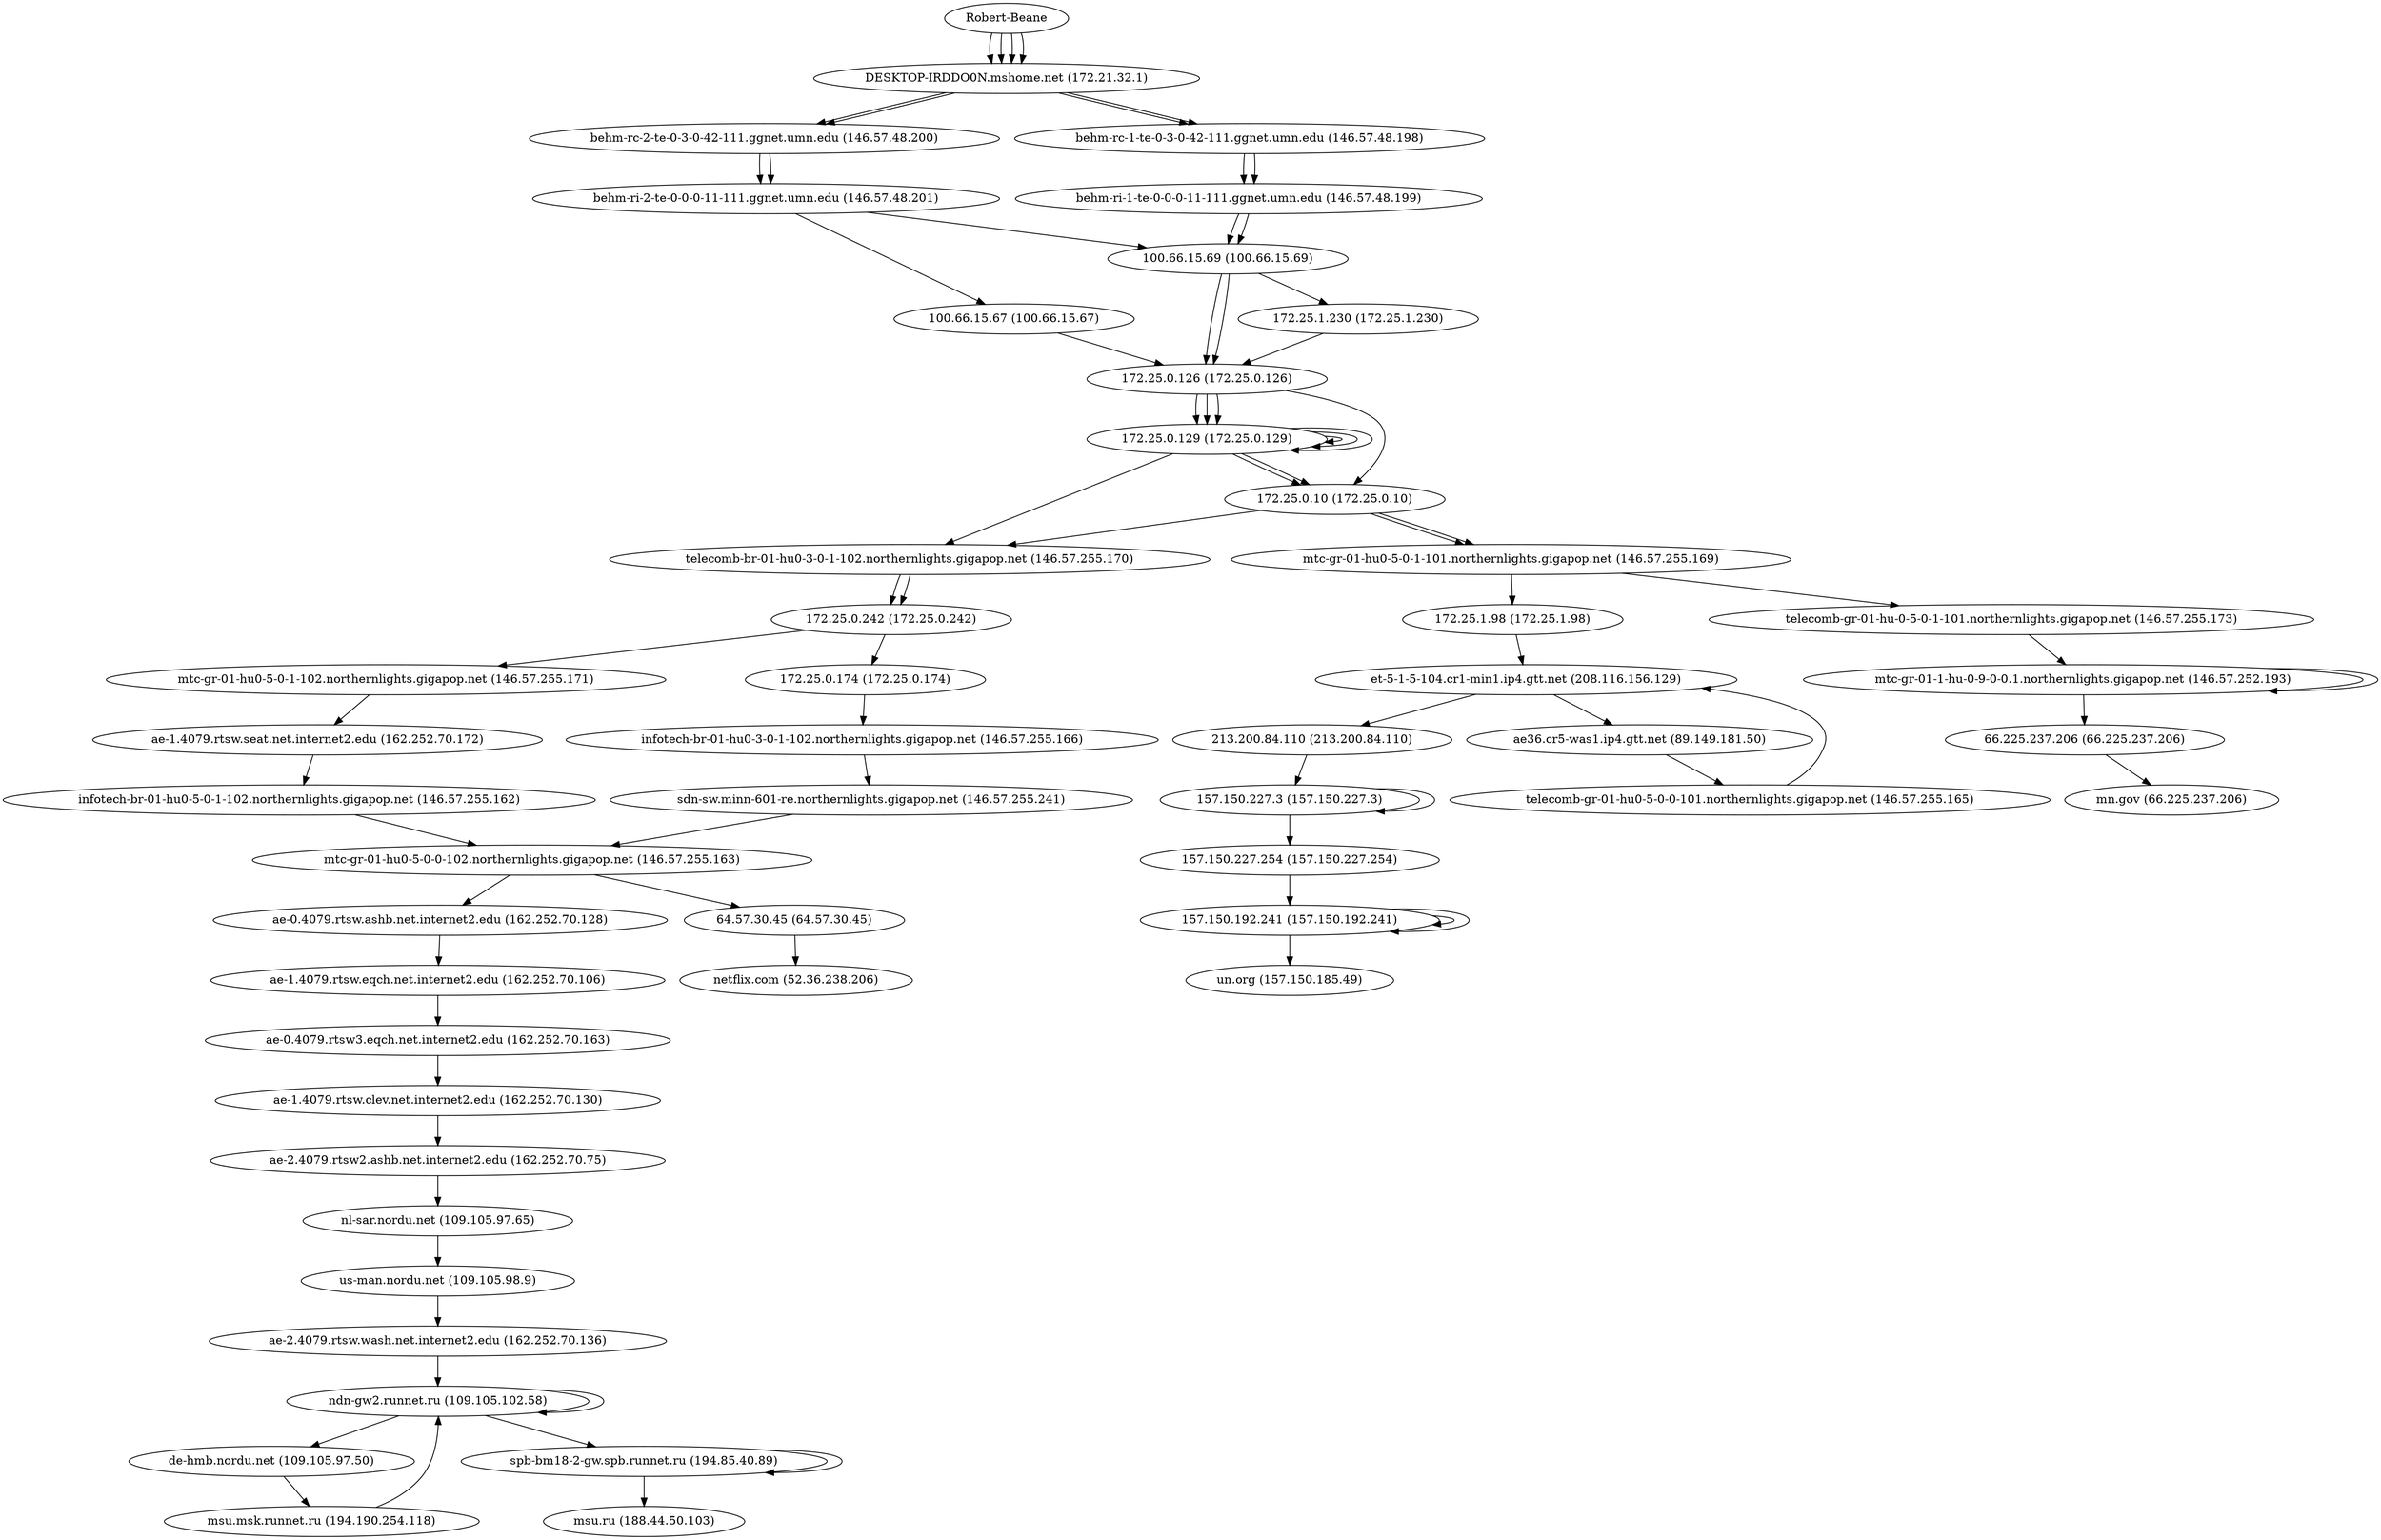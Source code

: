 digraph network {

// traceroute to netflix.com (52.36.238.206), 60 hops max, 60 byte packets
"Robert-Beane" -> "DESKTOP-IRDDO0N.mshome.net (172.21.32.1)";
"DESKTOP-IRDDO0N.mshome.net (172.21.32.1)" -> "behm-rc-2-te-0-3-0-42-111.ggnet.umn.edu (146.57.48.200)";
"behm-rc-2-te-0-3-0-42-111.ggnet.umn.edu (146.57.48.200)" -> "behm-ri-2-te-0-0-0-11-111.ggnet.umn.edu (146.57.48.201)";
"behm-ri-2-te-0-0-0-11-111.ggnet.umn.edu (146.57.48.201)" -> "100.66.15.69 (100.66.15.69)";
"100.66.15.69 (100.66.15.69)" -> "172.25.1.230 (172.25.1.230)";
"172.25.1.230 (172.25.1.230)" -> "172.25.0.126 (172.25.0.126)";
"172.25.0.126 (172.25.0.126)" -> "172.25.0.10 (172.25.0.10)";
"172.25.0.10 (172.25.0.10)" -> "telecomb-br-01-hu0-3-0-1-102.northernlights.gigapop.net (146.57.255.170)";
"telecomb-br-01-hu0-3-0-1-102.northernlights.gigapop.net (146.57.255.170)" -> "172.25.0.242 (172.25.0.242)";
"172.25.0.242 (172.25.0.242)" -> "mtc-gr-01-hu0-5-0-1-102.northernlights.gigapop.net (146.57.255.171)";
"mtc-gr-01-hu0-5-0-1-102.northernlights.gigapop.net (146.57.255.171)" -> "ae-1.4079.rtsw.seat.net.internet2.edu (162.252.70.172)";
"ae-1.4079.rtsw.seat.net.internet2.edu (162.252.70.172)" -> "infotech-br-01-hu0-5-0-1-102.northernlights.gigapop.net (146.57.255.162)";
"infotech-br-01-hu0-5-0-1-102.northernlights.gigapop.net (146.57.255.162)" -> "mtc-gr-01-hu0-5-0-0-102.northernlights.gigapop.net (146.57.255.163)";
"mtc-gr-01-hu0-5-0-0-102.northernlights.gigapop.net (146.57.255.163)" -> "64.57.30.45 (64.57.30.45)";
"64.57.30.45 (64.57.30.45)" -> "netflix.com (52.36.238.206)";

// traceroute to mn.gov (66.225.237.206), 60 hops max, 60 byte packets
"Robert-Beane" -> "DESKTOP-IRDDO0N.mshome.net (172.21.32.1)";
"DESKTOP-IRDDO0N.mshome.net (172.21.32.1)" -> "behm-rc-1-te-0-3-0-42-111.ggnet.umn.edu (146.57.48.198)";
"behm-rc-1-te-0-3-0-42-111.ggnet.umn.edu (146.57.48.198)" -> "behm-ri-1-te-0-0-0-11-111.ggnet.umn.edu (146.57.48.199)";
"behm-ri-1-te-0-0-0-11-111.ggnet.umn.edu (146.57.48.199)" -> "100.66.15.69 (100.66.15.69)";
"100.66.15.69 (100.66.15.69)" -> "172.25.0.126 (172.25.0.126)";
"172.25.0.126 (172.25.0.126)" -> "172.25.0.129 (172.25.0.129)";
"172.25.0.129 (172.25.0.129)" -> "172.25.0.129 (172.25.0.129)";
"172.25.0.129 (172.25.0.129)" -> "172.25.0.10 (172.25.0.10)";
"172.25.0.10 (172.25.0.10)" -> "mtc-gr-01-hu0-5-0-1-101.northernlights.gigapop.net (146.57.255.169)";
"mtc-gr-01-hu0-5-0-1-101.northernlights.gigapop.net (146.57.255.169)" -> "telecomb-gr-01-hu-0-5-0-1-101.northernlights.gigapop.net (146.57.255.173)";
"telecomb-gr-01-hu-0-5-0-1-101.northernlights.gigapop.net (146.57.255.173)" -> "mtc-gr-01-1-hu-0-9-0-0.1.northernlights.gigapop.net (146.57.252.193)";
"mtc-gr-01-1-hu-0-9-0-0.1.northernlights.gigapop.net (146.57.252.193)" -> "mtc-gr-01-1-hu-0-9-0-0.1.northernlights.gigapop.net (146.57.252.193)";
"mtc-gr-01-1-hu-0-9-0-0.1.northernlights.gigapop.net (146.57.252.193)" -> "66.225.237.206 (66.225.237.206)";
"66.225.237.206 (66.225.237.206)" -> "mn.gov (66.225.237.206)";

// traceroute to un.org (157.150.185.49), 60 hops max, 60 byte packets
"Robert-Beane" -> "DESKTOP-IRDDO0N.mshome.net (172.21.32.1)";
"DESKTOP-IRDDO0N.mshome.net (172.21.32.1)" -> "behm-rc-2-te-0-3-0-42-111.ggnet.umn.edu (146.57.48.200)";
"behm-rc-2-te-0-3-0-42-111.ggnet.umn.edu (146.57.48.200)" -> "behm-ri-2-te-0-0-0-11-111.ggnet.umn.edu (146.57.48.201)";
"behm-ri-2-te-0-0-0-11-111.ggnet.umn.edu (146.57.48.201)" -> "100.66.15.67 (100.66.15.67)";
"100.66.15.67 (100.66.15.67)" -> "172.25.0.126 (172.25.0.126)";
"172.25.0.126 (172.25.0.126)" -> "172.25.0.129 (172.25.0.129)";
"172.25.0.129 (172.25.0.129)" -> "172.25.0.129 (172.25.0.129)";
"172.25.0.129 (172.25.0.129)" -> "172.25.0.10 (172.25.0.10)";
"172.25.0.10 (172.25.0.10)" -> "mtc-gr-01-hu0-5-0-1-101.northernlights.gigapop.net (146.57.255.169)";
"mtc-gr-01-hu0-5-0-1-101.northernlights.gigapop.net (146.57.255.169)" -> "172.25.1.98 (172.25.1.98)";
"172.25.1.98 (172.25.1.98)" -> "et-5-1-5-104.cr1-min1.ip4.gtt.net (208.116.156.129)";
"et-5-1-5-104.cr1-min1.ip4.gtt.net (208.116.156.129)" -> "ae36.cr5-was1.ip4.gtt.net (89.149.181.50)";
"ae36.cr5-was1.ip4.gtt.net (89.149.181.50)" -> "telecomb-gr-01-hu0-5-0-0-101.northernlights.gigapop.net (146.57.255.165)";
"telecomb-gr-01-hu0-5-0-0-101.northernlights.gigapop.net (146.57.255.165)" -> "et-5-1-5-104.cr1-min1.ip4.gtt.net (208.116.156.129)";
"et-5-1-5-104.cr1-min1.ip4.gtt.net (208.116.156.129)" -> "213.200.84.110 (213.200.84.110)";
"213.200.84.110 (213.200.84.110)" -> "157.150.227.3 (157.150.227.3)";
"157.150.227.3 (157.150.227.3)" -> "157.150.227.3 (157.150.227.3)";
"157.150.227.3 (157.150.227.3)" -> "157.150.227.254 (157.150.227.254)";
"157.150.227.254 (157.150.227.254)" -> "157.150.192.241 (157.150.192.241)";
"157.150.192.241 (157.150.192.241)" -> "157.150.192.241 (157.150.192.241)";
"157.150.192.241 (157.150.192.241)" -> "157.150.192.241 (157.150.192.241)";
"157.150.192.241 (157.150.192.241)" -> "un.org (157.150.185.49)";

// traceroute to msu.ru (188.44.50.103), 60 hops max, 60 byte packets
"Robert-Beane" -> "DESKTOP-IRDDO0N.mshome.net (172.21.32.1)";
"DESKTOP-IRDDO0N.mshome.net (172.21.32.1)" -> "behm-rc-1-te-0-3-0-42-111.ggnet.umn.edu (146.57.48.198)";
"behm-rc-1-te-0-3-0-42-111.ggnet.umn.edu (146.57.48.198)" -> "behm-ri-1-te-0-0-0-11-111.ggnet.umn.edu (146.57.48.199)";
"behm-ri-1-te-0-0-0-11-111.ggnet.umn.edu (146.57.48.199)" -> "100.66.15.69 (100.66.15.69)";
"100.66.15.69 (100.66.15.69)" -> "172.25.0.126 (172.25.0.126)";
"172.25.0.126 (172.25.0.126)" -> "172.25.0.129 (172.25.0.129)";
"172.25.0.129 (172.25.0.129)" -> "172.25.0.129 (172.25.0.129)";
"172.25.0.129 (172.25.0.129)" -> "telecomb-br-01-hu0-3-0-1-102.northernlights.gigapop.net (146.57.255.170)";
"telecomb-br-01-hu0-3-0-1-102.northernlights.gigapop.net (146.57.255.170)" -> "172.25.0.242 (172.25.0.242)";
"172.25.0.242 (172.25.0.242)" -> "172.25.0.174 (172.25.0.174)";
"172.25.0.174 (172.25.0.174)" -> "infotech-br-01-hu0-3-0-1-102.northernlights.gigapop.net (146.57.255.166)";
"infotech-br-01-hu0-3-0-1-102.northernlights.gigapop.net (146.57.255.166)" -> "sdn-sw.minn-601-re.northernlights.gigapop.net (146.57.255.241)";
"sdn-sw.minn-601-re.northernlights.gigapop.net (146.57.255.241)" -> "mtc-gr-01-hu0-5-0-0-102.northernlights.gigapop.net (146.57.255.163)";
"mtc-gr-01-hu0-5-0-0-102.northernlights.gigapop.net (146.57.255.163)" -> "ae-0.4079.rtsw.ashb.net.internet2.edu (162.252.70.128)";
"ae-0.4079.rtsw.ashb.net.internet2.edu (162.252.70.128)" -> "ae-1.4079.rtsw.eqch.net.internet2.edu (162.252.70.106)";
"ae-1.4079.rtsw.eqch.net.internet2.edu (162.252.70.106)" -> "ae-0.4079.rtsw3.eqch.net.internet2.edu (162.252.70.163)";
"ae-0.4079.rtsw3.eqch.net.internet2.edu (162.252.70.163)" -> "ae-1.4079.rtsw.clev.net.internet2.edu (162.252.70.130)";
"ae-1.4079.rtsw.clev.net.internet2.edu (162.252.70.130)" -> "ae-2.4079.rtsw2.ashb.net.internet2.edu (162.252.70.75)";
"ae-2.4079.rtsw2.ashb.net.internet2.edu (162.252.70.75)" -> "nl-sar.nordu.net (109.105.97.65)";
"nl-sar.nordu.net (109.105.97.65)" -> "us-man.nordu.net (109.105.98.9)";
"us-man.nordu.net (109.105.98.9)" -> "ae-2.4079.rtsw.wash.net.internet2.edu (162.252.70.136)";
"ae-2.4079.rtsw.wash.net.internet2.edu (162.252.70.136)" -> "ndn-gw2.runnet.ru (109.105.102.58)";
"ndn-gw2.runnet.ru (109.105.102.58)" -> "ndn-gw2.runnet.ru (109.105.102.58)";
"ndn-gw2.runnet.ru (109.105.102.58)" -> "de-hmb.nordu.net (109.105.97.50)";
"de-hmb.nordu.net (109.105.97.50)" -> "msu.msk.runnet.ru (194.190.254.118)";
"msu.msk.runnet.ru (194.190.254.118)" -> "ndn-gw2.runnet.ru (109.105.102.58)";
"ndn-gw2.runnet.ru (109.105.102.58)" -> "spb-bm18-2-gw.spb.runnet.ru (194.85.40.89)";
"spb-bm18-2-gw.spb.runnet.ru (194.85.40.89)" -> "spb-bm18-2-gw.spb.runnet.ru (194.85.40.89)";
"spb-bm18-2-gw.spb.runnet.ru (194.85.40.89)" -> "msu.ru (188.44.50.103)";
}
